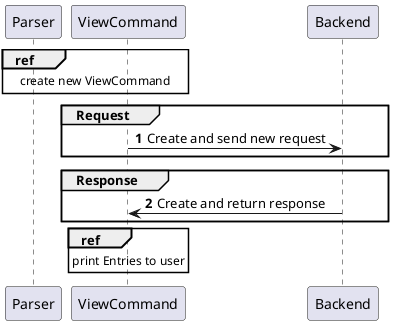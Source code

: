 @startuml
'https://plantuml.com/sequence-diagram

autonumber

ref over Parser, ViewCommand : create new ViewCommand
group Request
ViewCommand -> Backend : Create and send new request
end
group Response
Backend -> ViewCommand : Create and return response
end
ref over ViewCommand: print Entries to user


@enduml